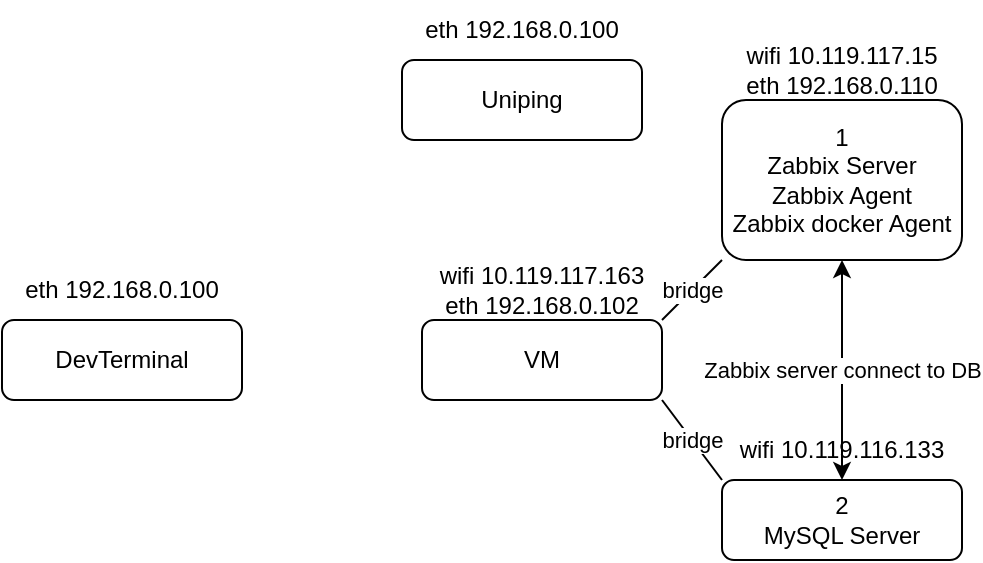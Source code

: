 <mxfile version="23.1.6" type="device">
  <diagram id="C5RBs43oDa-KdzZeNtuy" name="Page-1">
    <mxGraphModel dx="900" dy="499" grid="1" gridSize="10" guides="1" tooltips="1" connect="1" arrows="1" fold="1" page="1" pageScale="1" pageWidth="827" pageHeight="1169" math="0" shadow="0">
      <root>
        <mxCell id="WIyWlLk6GJQsqaUBKTNV-0" />
        <mxCell id="WIyWlLk6GJQsqaUBKTNV-1" parent="WIyWlLk6GJQsqaUBKTNV-0" />
        <mxCell id="tw2AUYOSc2pJroIqfaaH-5" value="bridge" style="endArrow=none;html=1;rounded=0;entryX=0;entryY=1;entryDx=0;entryDy=0;exitX=1;exitY=0;exitDx=0;exitDy=0;" edge="1" parent="WIyWlLk6GJQsqaUBKTNV-1" source="WIyWlLk6GJQsqaUBKTNV-7" target="WIyWlLk6GJQsqaUBKTNV-12">
          <mxGeometry width="50" height="50" relative="1" as="geometry">
            <mxPoint x="624" y="410" as="sourcePoint" />
            <mxPoint x="674" y="360" as="targetPoint" />
          </mxGeometry>
        </mxCell>
        <mxCell id="tw2AUYOSc2pJroIqfaaH-6" value="bridge" style="endArrow=none;html=1;rounded=0;entryX=0;entryY=0;entryDx=0;entryDy=0;exitX=1;exitY=1;exitDx=0;exitDy=0;" edge="1" parent="WIyWlLk6GJQsqaUBKTNV-1" source="WIyWlLk6GJQsqaUBKTNV-7" target="WIyWlLk6GJQsqaUBKTNV-11">
          <mxGeometry width="50" height="50" relative="1" as="geometry">
            <mxPoint x="514" y="330" as="sourcePoint" />
            <mxPoint x="544" y="300" as="targetPoint" />
          </mxGeometry>
        </mxCell>
        <mxCell id="tw2AUYOSc2pJroIqfaaH-10" value="Zabbix server connect to DB " style="endArrow=classic;startArrow=classic;html=1;rounded=0;entryX=0.5;entryY=1;entryDx=0;entryDy=0;exitX=0.5;exitY=1;exitDx=0;exitDy=0;" edge="1" parent="WIyWlLk6GJQsqaUBKTNV-1" source="tw2AUYOSc2pJroIqfaaH-9" target="WIyWlLk6GJQsqaUBKTNV-12">
          <mxGeometry width="50" height="50" relative="1" as="geometry">
            <mxPoint x="474" y="430" as="sourcePoint" />
            <mxPoint x="524" y="380" as="targetPoint" />
          </mxGeometry>
        </mxCell>
        <mxCell id="tw2AUYOSc2pJroIqfaaH-15" value="" style="group;movable=1;resizable=1;rotatable=1;deletable=1;editable=1;locked=0;connectable=1;" vertex="1" connectable="0" parent="WIyWlLk6GJQsqaUBKTNV-1">
          <mxGeometry x="384" y="290" width="120" height="70" as="geometry" />
        </mxCell>
        <mxCell id="WIyWlLk6GJQsqaUBKTNV-7" value="VM" style="rounded=1;whiteSpace=wrap;html=1;fontSize=12;glass=0;strokeWidth=1;shadow=0;" parent="tw2AUYOSc2pJroIqfaaH-15" vertex="1">
          <mxGeometry y="30" width="120" height="40" as="geometry" />
        </mxCell>
        <mxCell id="tw2AUYOSc2pJroIqfaaH-7" value="wifi 10.119.117.163&lt;br&gt;eth 192.168.0.102" style="text;html=1;align=center;verticalAlign=middle;whiteSpace=wrap;rounded=0;" vertex="1" parent="tw2AUYOSc2pJroIqfaaH-15">
          <mxGeometry width="120" height="30" as="geometry" />
        </mxCell>
        <mxCell id="tw2AUYOSc2pJroIqfaaH-16" value="" style="group" vertex="1" connectable="0" parent="WIyWlLk6GJQsqaUBKTNV-1">
          <mxGeometry x="374" y="160" width="120" height="70" as="geometry" />
        </mxCell>
        <mxCell id="tw2AUYOSc2pJroIqfaaH-12" value="Uniping" style="rounded=1;whiteSpace=wrap;html=1;fontSize=12;glass=0;strokeWidth=1;shadow=0;" vertex="1" parent="tw2AUYOSc2pJroIqfaaH-16">
          <mxGeometry y="30" width="120" height="40" as="geometry" />
        </mxCell>
        <mxCell id="tw2AUYOSc2pJroIqfaaH-13" value="eth 192.168.0.100" style="text;html=1;align=center;verticalAlign=middle;whiteSpace=wrap;rounded=0;" vertex="1" parent="tw2AUYOSc2pJroIqfaaH-16">
          <mxGeometry width="120" height="30" as="geometry" />
        </mxCell>
        <mxCell id="tw2AUYOSc2pJroIqfaaH-17" value="" style="group" vertex="1" connectable="0" parent="WIyWlLk6GJQsqaUBKTNV-1">
          <mxGeometry x="534" y="180" width="120" height="110" as="geometry" />
        </mxCell>
        <mxCell id="WIyWlLk6GJQsqaUBKTNV-12" value="1&lt;br&gt;Zabbix Server&lt;br&gt;Zabbix Agent&lt;br&gt;Zabbix docker Agent" style="rounded=1;whiteSpace=wrap;html=1;fontSize=12;glass=0;strokeWidth=1;shadow=0;" parent="tw2AUYOSc2pJroIqfaaH-17" vertex="1">
          <mxGeometry y="30" width="120" height="80" as="geometry" />
        </mxCell>
        <mxCell id="tw2AUYOSc2pJroIqfaaH-8" value="wifi 10.119.117.15&lt;br&gt;eth 192.168.0.110" style="text;html=1;align=center;verticalAlign=middle;whiteSpace=wrap;rounded=0;" vertex="1" parent="tw2AUYOSc2pJroIqfaaH-17">
          <mxGeometry x="5" width="110" height="30" as="geometry" />
        </mxCell>
        <mxCell id="tw2AUYOSc2pJroIqfaaH-18" value="" style="group" vertex="1" connectable="0" parent="WIyWlLk6GJQsqaUBKTNV-1">
          <mxGeometry x="534" y="370" width="120" height="70" as="geometry" />
        </mxCell>
        <mxCell id="WIyWlLk6GJQsqaUBKTNV-11" value="2&lt;br&gt;MySQL Server" style="rounded=1;whiteSpace=wrap;html=1;fontSize=12;glass=0;strokeWidth=1;shadow=0;" parent="tw2AUYOSc2pJroIqfaaH-18" vertex="1">
          <mxGeometry y="30" width="120" height="40" as="geometry" />
        </mxCell>
        <mxCell id="tw2AUYOSc2pJroIqfaaH-9" value="wifi 10.119.116.133" style="text;html=1;align=center;verticalAlign=middle;whiteSpace=wrap;rounded=0;" vertex="1" parent="tw2AUYOSc2pJroIqfaaH-18">
          <mxGeometry x="1.25" width="117.5" height="30" as="geometry" />
        </mxCell>
        <mxCell id="tw2AUYOSc2pJroIqfaaH-25" value="" style="group" vertex="1" connectable="0" parent="WIyWlLk6GJQsqaUBKTNV-1">
          <mxGeometry x="174" y="290" width="120" height="70" as="geometry" />
        </mxCell>
        <mxCell id="tw2AUYOSc2pJroIqfaaH-23" value="DevTerminal" style="rounded=1;whiteSpace=wrap;html=1;fontSize=12;glass=0;strokeWidth=1;shadow=0;" vertex="1" parent="tw2AUYOSc2pJroIqfaaH-25">
          <mxGeometry y="30" width="120" height="40" as="geometry" />
        </mxCell>
        <mxCell id="tw2AUYOSc2pJroIqfaaH-24" value="eth 192.168.0.100" style="text;html=1;align=center;verticalAlign=middle;whiteSpace=wrap;rounded=0;" vertex="1" parent="tw2AUYOSc2pJroIqfaaH-25">
          <mxGeometry width="120" height="30" as="geometry" />
        </mxCell>
      </root>
    </mxGraphModel>
  </diagram>
</mxfile>
